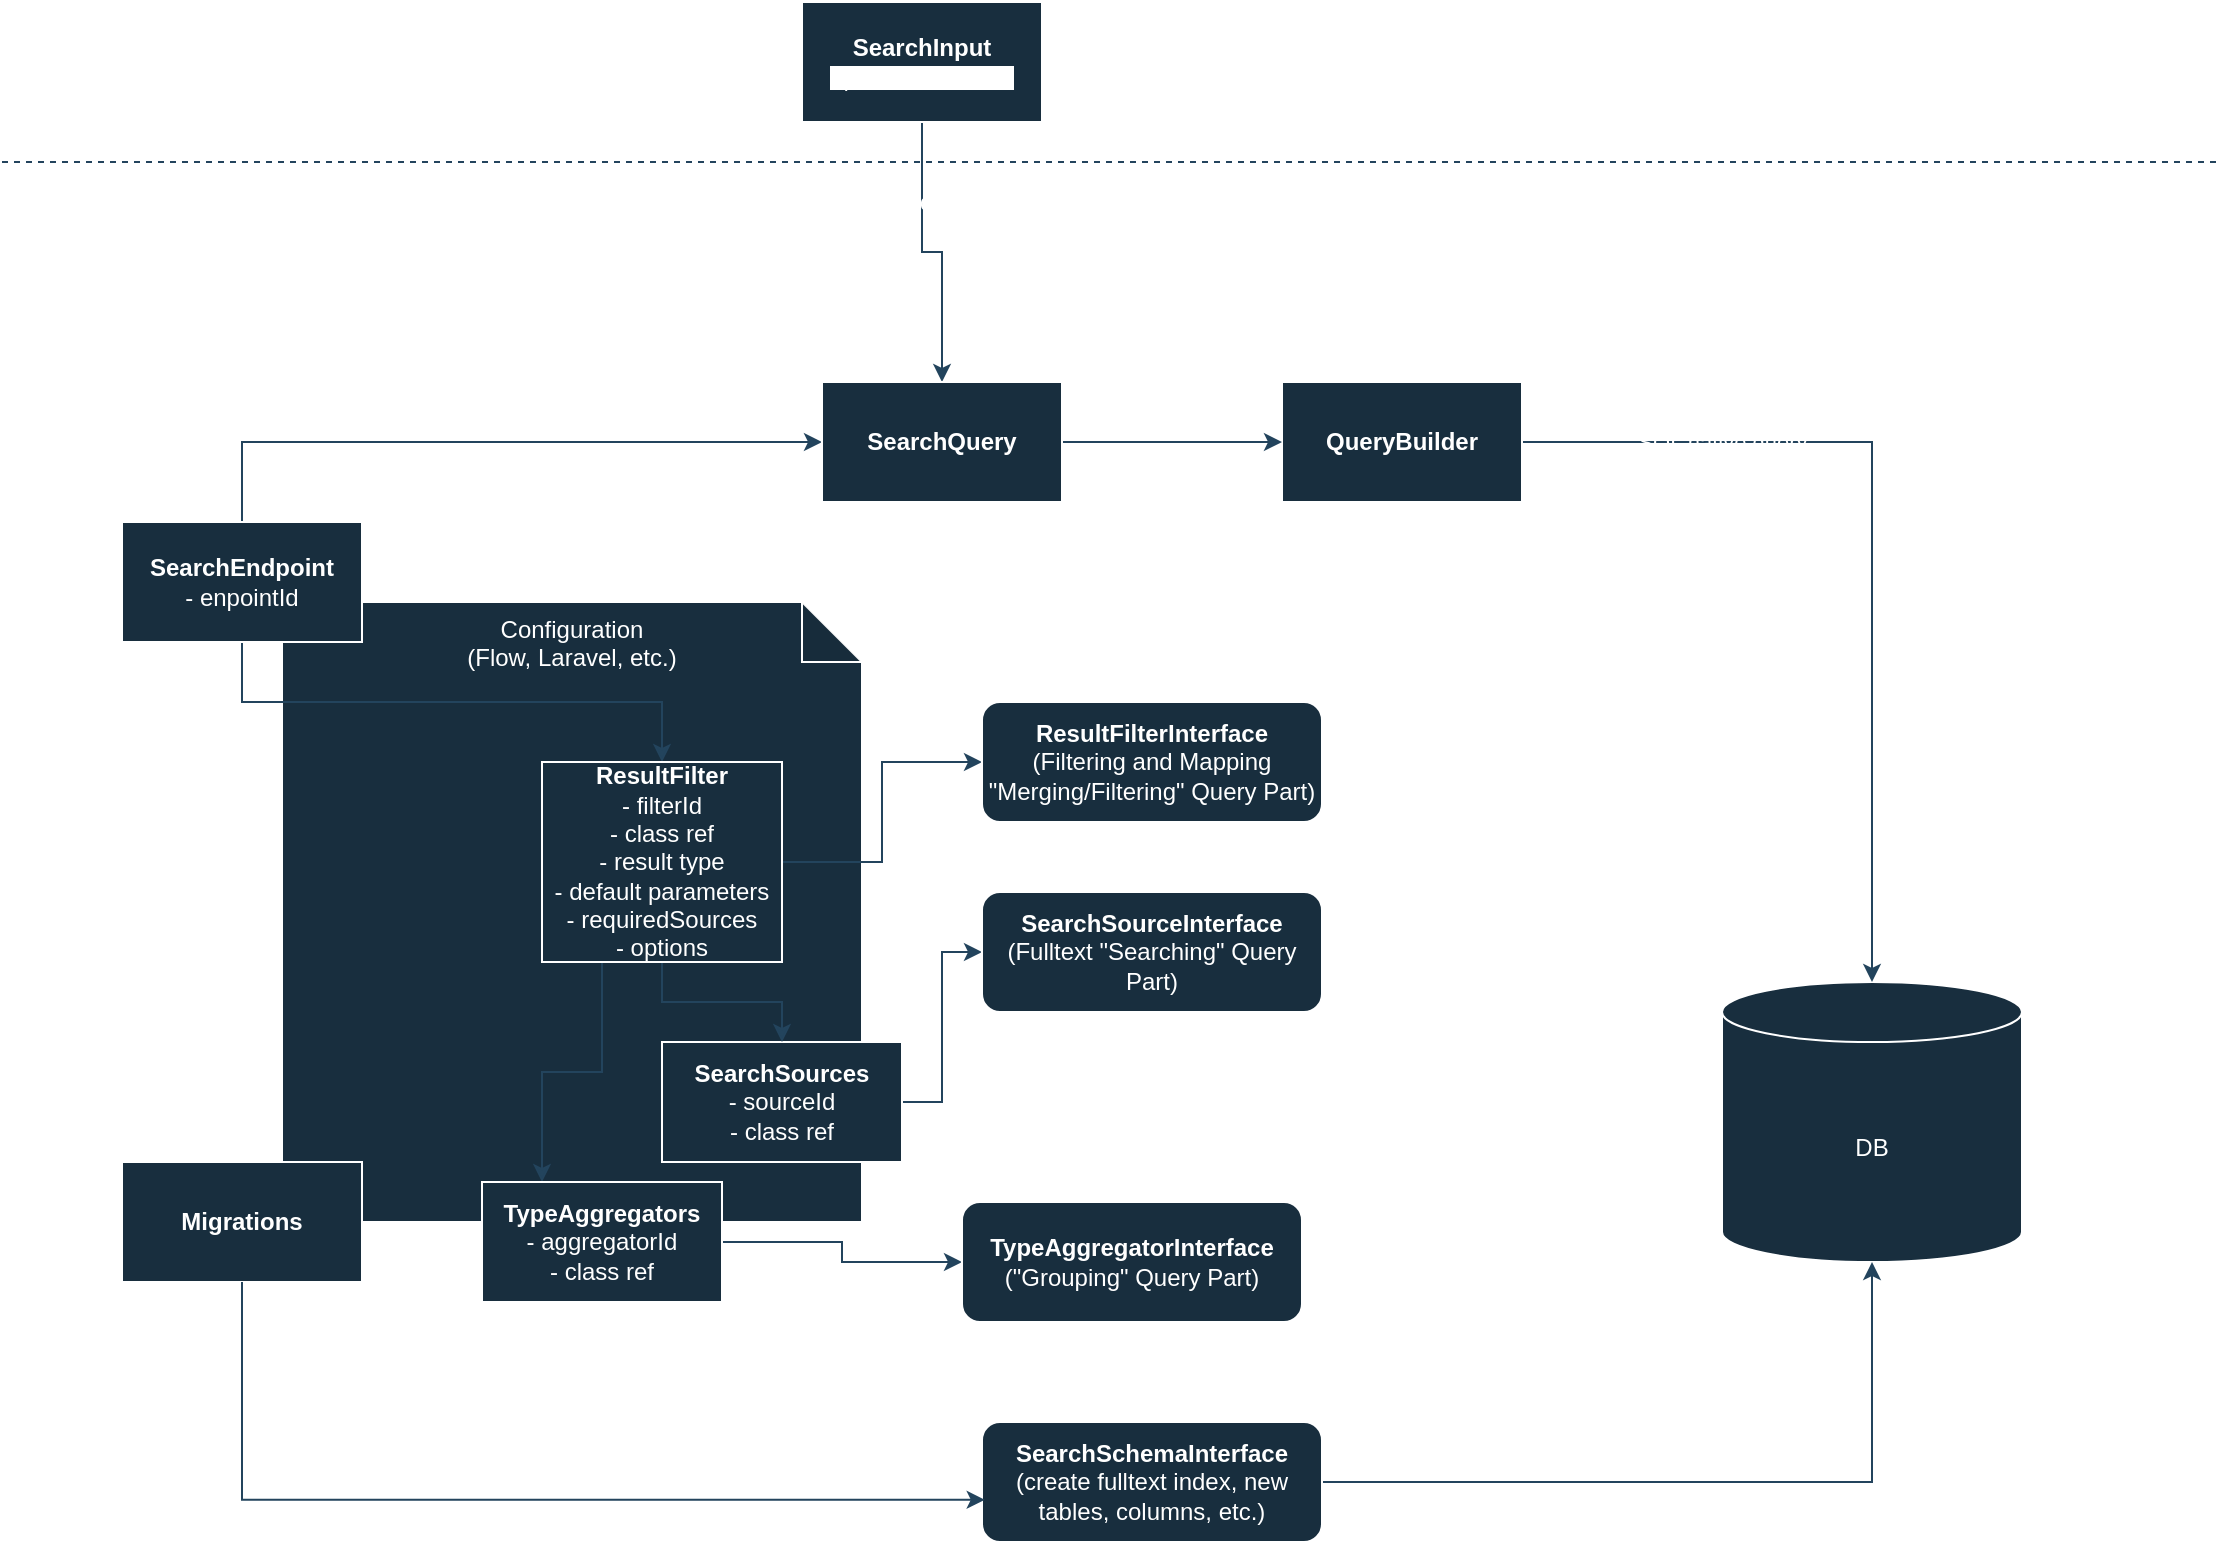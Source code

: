 <mxfile version="22.1.22" type="embed">
  <diagram name="Seite-1" id="FisVew3zQT9c4SWfI6x1">
    <mxGraphModel dx="1559" dy="770" grid="1" gridSize="10" guides="1" tooltips="1" connect="1" arrows="1" fold="1" page="1" pageScale="1" pageWidth="827" pageHeight="1169" math="0" shadow="0">
      <root>
        <mxCell id="0" />
        <mxCell id="1" parent="0" />
        <mxCell id="2KXAO1X7LbjTo9PfM2x7-1" value="Configuration&lt;br&gt;(Flow, Laravel, etc.)" style="shape=note;whiteSpace=wrap;html=1;backgroundOutline=1;darkOpacity=0.05;align=center;verticalAlign=top;labelBackgroundColor=none;fillColor=#182E3E;strokeColor=#FFFFFF;fontColor=#FFFFFF;" parent="1" vertex="1">
          <mxGeometry x="-160" y="380" width="290" height="310" as="geometry" />
        </mxCell>
        <mxCell id="2KXAO1X7LbjTo9PfM2x7-2" value="" style="endArrow=none;dashed=1;html=1;rounded=0;labelBackgroundColor=none;strokeColor=#23445D;fontColor=default;" parent="1" edge="1">
          <mxGeometry width="50" height="50" relative="1" as="geometry">
            <mxPoint x="-300" y="160" as="sourcePoint" />
            <mxPoint x="810" y="160" as="targetPoint" />
          </mxGeometry>
        </mxCell>
        <mxCell id="2KXAO1X7LbjTo9PfM2x7-3" value="&lt;b&gt;System / Dev&lt;/b&gt;" style="text;html=1;align=center;verticalAlign=middle;whiteSpace=wrap;rounded=0;labelBackgroundColor=none;fontColor=#FFFFFF;" parent="1" vertex="1">
          <mxGeometry x="-200" y="170" width="80" height="30" as="geometry" />
        </mxCell>
        <mxCell id="2KXAO1X7LbjTo9PfM2x7-4" value="&lt;b&gt;User&lt;/b&gt;" style="text;html=1;align=center;verticalAlign=middle;whiteSpace=wrap;rounded=0;labelBackgroundColor=none;fontColor=#FFFFFF;" parent="1" vertex="1">
          <mxGeometry x="-210" y="120" width="60" height="30" as="geometry" />
        </mxCell>
        <mxCell id="2KXAO1X7LbjTo9PfM2x7-5" value="DB" style="shape=cylinder3;whiteSpace=wrap;html=1;boundedLbl=1;backgroundOutline=1;size=15;labelBackgroundColor=none;fillColor=#182E3E;strokeColor=#FFFFFF;fontColor=#FFFFFF;" parent="1" vertex="1">
          <mxGeometry x="560" y="570" width="150" height="140" as="geometry" />
        </mxCell>
        <mxCell id="2KXAO1X7LbjTo9PfM2x7-7" style="edgeStyle=orthogonalEdgeStyle;rounded=0;orthogonalLoop=1;jettySize=auto;html=1;labelBackgroundColor=none;strokeColor=#23445D;fontColor=default;" parent="1" source="2KXAO1X7LbjTo9PfM2x7-6" target="2KXAO1X7LbjTo9PfM2x7-5" edge="1">
          <mxGeometry relative="1" as="geometry" />
        </mxCell>
        <mxCell id="2KXAO1X7LbjTo9PfM2x7-6" value="&lt;b&gt;SearchSchemaInterface&lt;/b&gt;&lt;div&gt;(create fulltext index, new tables, columns, etc.)&lt;/div&gt;" style="rounded=1;whiteSpace=wrap;html=1;labelBackgroundColor=none;fillColor=#182E3E;strokeColor=#FFFFFF;fontColor=#FFFFFF;" parent="1" vertex="1">
          <mxGeometry x="190" y="790" width="170" height="60" as="geometry" />
        </mxCell>
        <mxCell id="2KXAO1X7LbjTo9PfM2x7-10" style="edgeStyle=orthogonalEdgeStyle;rounded=0;orthogonalLoop=1;jettySize=auto;html=1;labelBackgroundColor=none;strokeColor=#23445D;fontColor=default;" parent="1" source="2KXAO1X7LbjTo9PfM2x7-9" target="2KXAO1X7LbjTo9PfM2x7-5" edge="1">
          <mxGeometry relative="1" as="geometry" />
        </mxCell>
        <mxCell id="2KXAO1X7LbjTo9PfM2x7-32" value="SQL native query" style="edgeLabel;html=1;align=center;verticalAlign=middle;resizable=0;points=[];labelBackgroundColor=none;fontColor=#FFFFFF;" parent="2KXAO1X7LbjTo9PfM2x7-10" vertex="1" connectable="0">
          <mxGeometry x="-0.768" y="1" relative="1" as="geometry">
            <mxPoint x="48" y="1" as="offset" />
          </mxGeometry>
        </mxCell>
        <mxCell id="2KXAO1X7LbjTo9PfM2x7-9" value="&lt;b&gt;QueryBuilder&lt;/b&gt;" style="rounded=0;whiteSpace=wrap;html=1;labelBackgroundColor=none;fillColor=#182E3E;strokeColor=#FFFFFF;fontColor=#FFFFFF;" parent="1" vertex="1">
          <mxGeometry x="340" y="270" width="120" height="60" as="geometry" />
        </mxCell>
        <mxCell id="2KXAO1X7LbjTo9PfM2x7-12" style="edgeStyle=orthogonalEdgeStyle;rounded=0;orthogonalLoop=1;jettySize=auto;html=1;labelBackgroundColor=none;strokeColor=#23445D;fontColor=default;" parent="1" source="2KXAO1X7LbjTo9PfM2x7-11" target="2KXAO1X7LbjTo9PfM2x7-26" edge="1">
          <mxGeometry relative="1" as="geometry">
            <mxPoint x="160" y="240" as="targetPoint" />
          </mxGeometry>
        </mxCell>
        <mxCell id="2KXAO1X7LbjTo9PfM2x7-33" value="SearchEndpoint (ID)" style="edgeLabel;html=1;align=center;verticalAlign=middle;resizable=0;points=[];labelBackgroundColor=none;fontColor=#FFFFFF;" parent="2KXAO1X7LbjTo9PfM2x7-12" vertex="1" connectable="0">
          <mxGeometry x="0.422" y="2" relative="1" as="geometry">
            <mxPoint x="-12" y="-50" as="offset" />
          </mxGeometry>
        </mxCell>
        <mxCell id="2KXAO1X7LbjTo9PfM2x7-11" value="&lt;b&gt;SearchInput&lt;/b&gt;&lt;span style=&quot;font-size: 11px; text-wrap-mode: nowrap; background-color: rgb(255, 255, 255);&quot;&gt;&lt;br&gt;- parameter values&lt;/span&gt;" style="rounded=0;whiteSpace=wrap;html=1;labelBackgroundColor=none;fillColor=#182E3E;strokeColor=#FFFFFF;fontColor=#FFFFFF;" parent="1" vertex="1">
          <mxGeometry x="100" y="80" width="120" height="60" as="geometry" />
        </mxCell>
        <mxCell id="2KXAO1X7LbjTo9PfM2x7-27" style="edgeStyle=orthogonalEdgeStyle;rounded=0;orthogonalLoop=1;jettySize=auto;html=1;entryX=0;entryY=0.5;entryDx=0;entryDy=0;exitX=0.5;exitY=0;exitDx=0;exitDy=0;labelBackgroundColor=none;strokeColor=#23445D;fontColor=default;" parent="1" source="2KXAO1X7LbjTo9PfM2x7-13" target="2KXAO1X7LbjTo9PfM2x7-26" edge="1">
          <mxGeometry relative="1" as="geometry" />
        </mxCell>
        <mxCell id="2" style="edgeStyle=orthogonalEdgeStyle;rounded=0;orthogonalLoop=1;jettySize=auto;html=1;exitX=0.5;exitY=1;exitDx=0;exitDy=0;labelBackgroundColor=none;strokeColor=#23445D;fontColor=default;" edge="1" parent="1" source="2KXAO1X7LbjTo9PfM2x7-13" target="2KXAO1X7LbjTo9PfM2x7-17">
          <mxGeometry relative="1" as="geometry" />
        </mxCell>
        <mxCell id="2KXAO1X7LbjTo9PfM2x7-13" value="&lt;b&gt;SearchEndpoint&lt;/b&gt;&lt;div&gt;- enpointId&lt;/div&gt;" style="rounded=0;whiteSpace=wrap;html=1;labelBackgroundColor=none;fillColor=#182E3E;strokeColor=#FFFFFF;fontColor=#FFFFFF;" parent="1" vertex="1">
          <mxGeometry x="-240" y="340" width="120" height="60" as="geometry" />
        </mxCell>
        <mxCell id="2KXAO1X7LbjTo9PfM2x7-14" value="&lt;b&gt;Migrations&lt;/b&gt;" style="rounded=0;whiteSpace=wrap;html=1;labelBackgroundColor=none;fillColor=#182E3E;strokeColor=#FFFFFF;fontColor=#FFFFFF;" parent="1" vertex="1">
          <mxGeometry x="-240" y="660" width="120" height="60" as="geometry" />
        </mxCell>
        <mxCell id="2KXAO1X7LbjTo9PfM2x7-15" style="edgeStyle=orthogonalEdgeStyle;rounded=0;orthogonalLoop=1;jettySize=auto;html=1;entryX=0.008;entryY=0.648;entryDx=0;entryDy=0;entryPerimeter=0;exitX=0.5;exitY=1;exitDx=0;exitDy=0;labelBackgroundColor=none;strokeColor=#23445D;fontColor=default;" parent="1" source="2KXAO1X7LbjTo9PfM2x7-14" target="2KXAO1X7LbjTo9PfM2x7-6" edge="1">
          <mxGeometry relative="1" as="geometry">
            <Array as="points">
              <mxPoint x="-180" y="829" />
            </Array>
          </mxGeometry>
        </mxCell>
        <mxCell id="2KXAO1X7LbjTo9PfM2x7-19" style="edgeStyle=orthogonalEdgeStyle;rounded=0;orthogonalLoop=1;jettySize=auto;html=1;entryX=0;entryY=0.5;entryDx=0;entryDy=0;labelBackgroundColor=none;strokeColor=#23445D;fontColor=default;" parent="1" source="2KXAO1X7LbjTo9PfM2x7-16" target="2KXAO1X7LbjTo9PfM2x7-18" edge="1">
          <mxGeometry relative="1" as="geometry" />
        </mxCell>
        <mxCell id="2KXAO1X7LbjTo9PfM2x7-16" value="&lt;b&gt;SearchSources&lt;/b&gt;&lt;br&gt;- sourceId&lt;div&gt;- class ref&lt;/div&gt;" style="rounded=0;whiteSpace=wrap;html=1;labelBackgroundColor=none;fillColor=#182E3E;strokeColor=#FFFFFF;fontColor=#FFFFFF;" parent="1" vertex="1">
          <mxGeometry x="30" y="600" width="120" height="60" as="geometry" />
        </mxCell>
        <mxCell id="2KXAO1X7LbjTo9PfM2x7-24" style="edgeStyle=orthogonalEdgeStyle;rounded=0;orthogonalLoop=1;jettySize=auto;html=1;labelBackgroundColor=none;strokeColor=#23445D;fontColor=default;" parent="1" source="2KXAO1X7LbjTo9PfM2x7-17" target="2KXAO1X7LbjTo9PfM2x7-21" edge="1">
          <mxGeometry relative="1" as="geometry" />
        </mxCell>
        <mxCell id="2KXAO1X7LbjTo9PfM2x7-25" style="edgeStyle=orthogonalEdgeStyle;rounded=0;orthogonalLoop=1;jettySize=auto;html=1;exitX=0.5;exitY=1;exitDx=0;exitDy=0;labelBackgroundColor=none;strokeColor=#23445D;fontColor=default;" parent="1" source="2KXAO1X7LbjTo9PfM2x7-17" target="2KXAO1X7LbjTo9PfM2x7-16" edge="1">
          <mxGeometry relative="1" as="geometry">
            <Array as="points" />
          </mxGeometry>
        </mxCell>
        <mxCell id="4" style="edgeStyle=orthogonalEdgeStyle;rounded=0;orthogonalLoop=1;jettySize=auto;html=1;entryX=0.25;entryY=0;entryDx=0;entryDy=0;labelBackgroundColor=none;strokeColor=#23445D;fontColor=default;" edge="1" parent="1" source="2KXAO1X7LbjTo9PfM2x7-17" target="3">
          <mxGeometry relative="1" as="geometry">
            <Array as="points">
              <mxPoint y="615" />
              <mxPoint x="-30" y="615" />
            </Array>
          </mxGeometry>
        </mxCell>
        <mxCell id="2KXAO1X7LbjTo9PfM2x7-17" value="&lt;b&gt;ResultFilter&lt;/b&gt;&lt;br&gt;- filterId&lt;br&gt;- class ref&lt;br&gt;- result type&lt;br&gt;- default parameters&lt;div&gt;- requiredSources&lt;/div&gt;&lt;div&gt;- options&lt;/div&gt;" style="rounded=0;whiteSpace=wrap;html=1;labelBackgroundColor=none;fillColor=#182E3E;strokeColor=#FFFFFF;fontColor=#FFFFFF;" parent="1" vertex="1">
          <mxGeometry x="-30" y="460" width="120" height="100" as="geometry" />
        </mxCell>
        <mxCell id="2KXAO1X7LbjTo9PfM2x7-18" value="&lt;b&gt;SearchSourceInterface&lt;/b&gt;&lt;br&gt;(Fulltext &quot;Searching&quot; Query Part)" style="rounded=1;whiteSpace=wrap;html=1;labelBackgroundColor=none;fillColor=#182E3E;strokeColor=#FFFFFF;fontColor=#FFFFFF;" parent="1" vertex="1">
          <mxGeometry x="190" y="525" width="170" height="60" as="geometry" />
        </mxCell>
        <mxCell id="2KXAO1X7LbjTo9PfM2x7-21" value="&lt;b&gt;ResultFilterInterface&lt;/b&gt;&lt;br&gt;(Filtering and Mapping &quot;Merging/Filtering&quot; Query Part)" style="rounded=1;whiteSpace=wrap;html=1;labelBackgroundColor=none;fillColor=#182E3E;strokeColor=#FFFFFF;fontColor=#FFFFFF;" parent="1" vertex="1">
          <mxGeometry x="190" y="430" width="170" height="60" as="geometry" />
        </mxCell>
        <mxCell id="2KXAO1X7LbjTo9PfM2x7-28" style="edgeStyle=orthogonalEdgeStyle;rounded=0;orthogonalLoop=1;jettySize=auto;html=1;entryX=0;entryY=0.5;entryDx=0;entryDy=0;labelBackgroundColor=none;strokeColor=#23445D;fontColor=default;" parent="1" source="2KXAO1X7LbjTo9PfM2x7-26" target="2KXAO1X7LbjTo9PfM2x7-9" edge="1">
          <mxGeometry relative="1" as="geometry" />
        </mxCell>
        <mxCell id="2KXAO1X7LbjTo9PfM2x7-26" value="&lt;b&gt;SearchQuery&lt;/b&gt;" style="rounded=0;whiteSpace=wrap;html=1;labelBackgroundColor=none;fillColor=#182E3E;strokeColor=#FFFFFF;fontColor=#FFFFFF;" parent="1" vertex="1">
          <mxGeometry x="110" y="270" width="120" height="60" as="geometry" />
        </mxCell>
        <mxCell id="2KXAO1X7LbjTo9PfM2x7-34" style="edgeStyle=orthogonalEdgeStyle;rounded=0;orthogonalLoop=1;jettySize=auto;html=1;exitX=0.5;exitY=1;exitDx=0;exitDy=0;labelBackgroundColor=none;strokeColor=#23445D;fontColor=default;" parent="1" source="2KXAO1X7LbjTo9PfM2x7-14" target="2KXAO1X7LbjTo9PfM2x7-14" edge="1">
          <mxGeometry relative="1" as="geometry" />
        </mxCell>
        <mxCell id="6" style="edgeStyle=orthogonalEdgeStyle;rounded=0;orthogonalLoop=1;jettySize=auto;html=1;entryX=0;entryY=0.5;entryDx=0;entryDy=0;labelBackgroundColor=none;strokeColor=#23445D;fontColor=default;" edge="1" parent="1" source="3" target="5">
          <mxGeometry relative="1" as="geometry" />
        </mxCell>
        <mxCell id="3" value="&lt;b&gt;TypeAggregators&lt;/b&gt;&lt;br&gt;- aggregatorId&lt;div&gt;- class ref&lt;/div&gt;" style="rounded=0;whiteSpace=wrap;html=1;labelBackgroundColor=none;fillColor=#182E3E;strokeColor=#FFFFFF;fontColor=#FFFFFF;" vertex="1" parent="1">
          <mxGeometry x="-60" y="670" width="120" height="60" as="geometry" />
        </mxCell>
        <mxCell id="5" value="&lt;b&gt;TypeAggregatorInterface&lt;/b&gt;&lt;br&gt;(&quot;Grouping&quot; Query Part)" style="rounded=1;whiteSpace=wrap;html=1;labelBackgroundColor=none;fillColor=#182E3E;strokeColor=#FFFFFF;fontColor=#FFFFFF;" vertex="1" parent="1">
          <mxGeometry x="180" y="680" width="170" height="60" as="geometry" />
        </mxCell>
      </root>
    </mxGraphModel>
  </diagram>
</mxfile>
